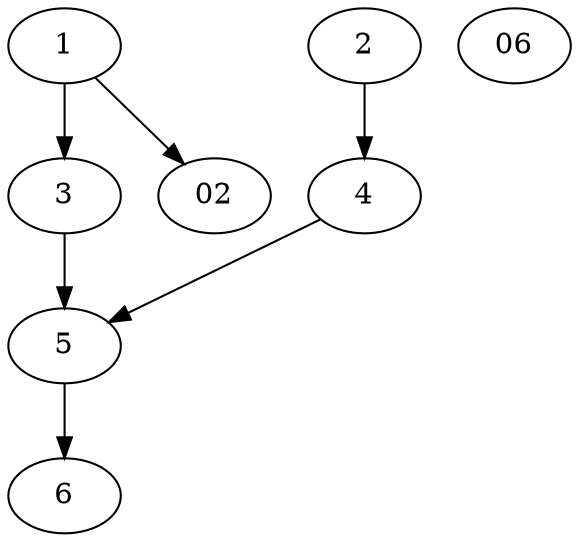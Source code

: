 digraph exampleTown {
   1;
   2;
   3;
   4;
   5;
   06;
   1 -> 02 [village=exampleVillage, name=roadAB; heightLimit =2; weight = 20; primaryType = sideStreet; secondaryType=tunnel;];
   1 -> 3 [village=exampleVillage, name=roadAC; heightLimit =10; weight = 50; primaryType = sideStreet; secondaryType=none;];
   2 -> 4 [village=exampleVillage, name = roadBD; heightLimit= 10; weight = 30; primaryType = mainStreet; secondaryType =none;];
   3 -> 5 [village=exampleVillage, name= roadCE; heightLimit = 10; weight = 40; primaryType = mainStreet; secondaryType= none;];
   4 -> 5 [village=exampleVillage, name= roadDE; heightLimit = 10; weight = 10; primaryType = sideStreet; secondaryType= none;];
   5 -> 6 [village=exampleVillage, name= roadEF; heightLimit = 10; weight = 59; primaryType = mainStreet; secondaryType= none;];

}